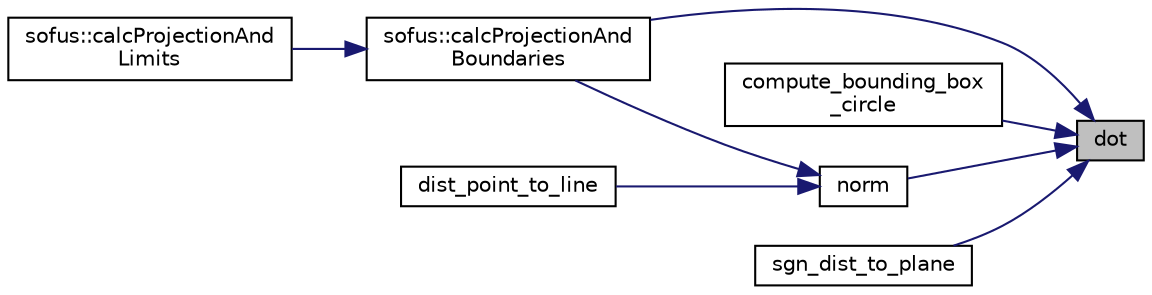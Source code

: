 digraph "dot"
{
 // LATEX_PDF_SIZE
  edge [fontname="Helvetica",fontsize="10",labelfontname="Helvetica",labelfontsize="10"];
  node [fontname="Helvetica",fontsize="10",shape=record];
  rankdir="RL";
  Node1 [label="dot",height=0.2,width=0.4,color="black", fillcolor="grey75", style="filled", fontcolor="black",tooltip=" "];
  Node1 -> Node2 [dir="back",color="midnightblue",fontsize="10",style="solid",fontname="Helvetica"];
  Node2 [label="sofus::calcProjectionAnd\lBoundaries",height=0.2,width=0.4,color="black", fillcolor="white", style="filled",URL="$d0/dd1/namespacesofus.html#aa12727e54bbbaa1d991171170683b768",tooltip=" "];
  Node2 -> Node3 [dir="back",color="midnightblue",fontsize="10",style="solid",fontname="Helvetica"];
  Node3 [label="sofus::calcProjectionAnd\lLimits",height=0.2,width=0.4,color="black", fillcolor="white", style="filled",URL="$d0/dd1/namespacesofus.html#aee093d4030f5d980085610ccb7e3897f",tooltip=" "];
  Node1 -> Node4 [dir="back",color="midnightblue",fontsize="10",style="solid",fontname="Helvetica"];
  Node4 [label="compute_bounding_box\l_circle",height=0.2,width=0.4,color="black", fillcolor="white", style="filled",URL="$d7/d45/namespacesps.html#ac70c86bd460f0e45a6d8e1f2a45c237f",tooltip=" "];
  Node1 -> Node5 [dir="back",color="midnightblue",fontsize="10",style="solid",fontname="Helvetica"];
  Node5 [label="norm",height=0.2,width=0.4,color="black", fillcolor="white", style="filled",URL="$d7/d45/namespacesps.html#aeaae9593899cc6d38a451b6aa3a7f56f",tooltip=" "];
  Node5 -> Node2 [dir="back",color="midnightblue",fontsize="10",style="solid",fontname="Helvetica"];
  Node5 -> Node6 [dir="back",color="midnightblue",fontsize="10",style="solid",fontname="Helvetica"];
  Node6 [label="dist_point_to_line",height=0.2,width=0.4,color="black", fillcolor="white", style="filled",URL="$d7/d45/namespacesps.html#a80e33ee8c89a8f7e3996fc5bda0940f3",tooltip=" "];
  Node1 -> Node7 [dir="back",color="midnightblue",fontsize="10",style="solid",fontname="Helvetica"];
  Node7 [label="sgn_dist_to_plane",height=0.2,width=0.4,color="black", fillcolor="white", style="filled",URL="$d7/d45/namespacesps.html#ab5ebde1d3dfb576b4a642320d5669191",tooltip=" "];
}
